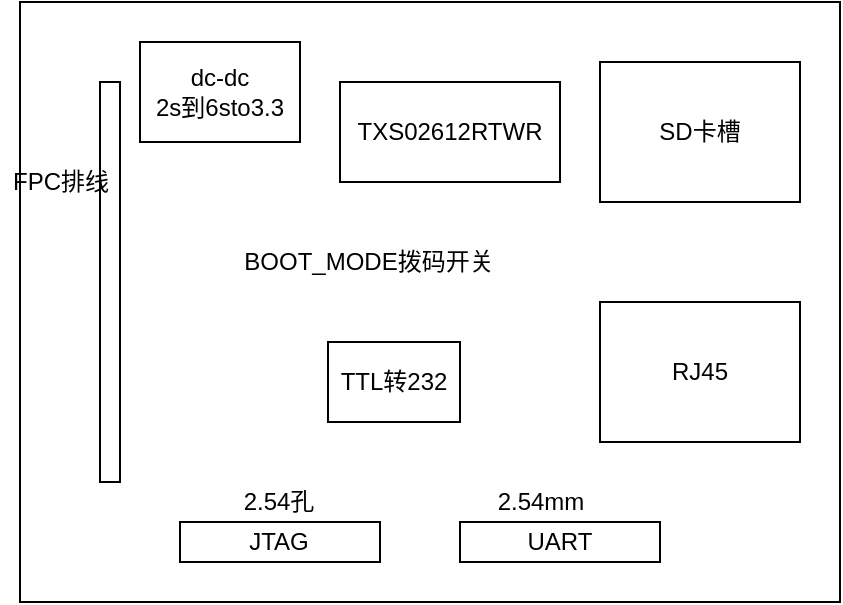 <mxfile version="13.1.3" type="github">
  <diagram id="eTTmSPCWN2Knlqyn0jJ-" name="Page-1">
    <mxGraphModel dx="1408" dy="748" grid="1" gridSize="10" guides="1" tooltips="1" connect="1" arrows="1" fold="1" page="1" pageScale="1" pageWidth="827" pageHeight="1169" math="0" shadow="0">
      <root>
        <mxCell id="0" />
        <mxCell id="1" parent="0" />
        <mxCell id="g0VamxYvwE0g6FeIGG6J-1" value="" style="rounded=0;whiteSpace=wrap;html=1;" parent="1" vertex="1">
          <mxGeometry x="260" y="120" width="410" height="300" as="geometry" />
        </mxCell>
        <mxCell id="g0VamxYvwE0g6FeIGG6J-2" value="" style="rounded=0;whiteSpace=wrap;html=1;" parent="1" vertex="1">
          <mxGeometry x="300" y="160" width="10" height="200" as="geometry" />
        </mxCell>
        <mxCell id="g0VamxYvwE0g6FeIGG6J-3" value="FPC排线" style="text;html=1;align=center;verticalAlign=middle;resizable=0;points=[];autosize=1;" parent="1" vertex="1">
          <mxGeometry x="250" y="200" width="60" height="20" as="geometry" />
        </mxCell>
        <mxCell id="g0VamxYvwE0g6FeIGG6J-4" value="SD卡槽" style="rounded=0;whiteSpace=wrap;html=1;" parent="1" vertex="1">
          <mxGeometry x="550" y="150" width="100" height="70" as="geometry" />
        </mxCell>
        <mxCell id="g0VamxYvwE0g6FeIGG6J-6" value="" style="rounded=0;whiteSpace=wrap;html=1;" parent="1" vertex="1">
          <mxGeometry x="340" y="380" width="100" height="20" as="geometry" />
        </mxCell>
        <mxCell id="g0VamxYvwE0g6FeIGG6J-7" value="2.54孔" style="text;html=1;align=center;verticalAlign=middle;resizable=0;points=[];autosize=1;" parent="1" vertex="1">
          <mxGeometry x="364" y="360" width="50" height="20" as="geometry" />
        </mxCell>
        <mxCell id="g0VamxYvwE0g6FeIGG6J-9" value="JTAG" style="text;html=1;align=center;verticalAlign=middle;resizable=0;points=[];autosize=1;" parent="1" vertex="1">
          <mxGeometry x="364" y="380" width="50" height="20" as="geometry" />
        </mxCell>
        <mxCell id="g0VamxYvwE0g6FeIGG6J-14" value="RJ45" style="rounded=0;whiteSpace=wrap;html=1;" parent="1" vertex="1">
          <mxGeometry x="550" y="270" width="100" height="70" as="geometry" />
        </mxCell>
        <mxCell id="eViRAHMKu0cKohPeVKoy-1" value="dc-dc&lt;br&gt;2s到6sto3.3" style="rounded=0;whiteSpace=wrap;html=1;" parent="1" vertex="1">
          <mxGeometry x="320" y="140" width="80" height="50" as="geometry" />
        </mxCell>
        <mxCell id="eViRAHMKu0cKohPeVKoy-3" value="TXS02612RTWR" style="rounded=0;whiteSpace=wrap;html=1;" parent="1" vertex="1">
          <mxGeometry x="420" y="160" width="110" height="50" as="geometry" />
        </mxCell>
        <mxCell id="eViRAHMKu0cKohPeVKoy-5" value="UART" style="rounded=0;whiteSpace=wrap;html=1;" parent="1" vertex="1">
          <mxGeometry x="480" y="380" width="100" height="20" as="geometry" />
        </mxCell>
        <mxCell id="eViRAHMKu0cKohPeVKoy-6" value="2.54mm" style="text;html=1;align=center;verticalAlign=middle;resizable=0;points=[];autosize=1;" parent="1" vertex="1">
          <mxGeometry x="490" y="360" width="60" height="20" as="geometry" />
        </mxCell>
        <mxCell id="eViRAHMKu0cKohPeVKoy-7" value="TTL转232" style="rounded=0;whiteSpace=wrap;html=1;" parent="1" vertex="1">
          <mxGeometry x="414" y="290" width="66" height="40" as="geometry" />
        </mxCell>
        <mxCell id="dkUI0PNUavCS7c39lP8Z-1" value="BOOT_MODE拨码开关" style="text;html=1;align=center;verticalAlign=middle;resizable=0;points=[];autosize=1;" vertex="1" parent="1">
          <mxGeometry x="364" y="240" width="140" height="20" as="geometry" />
        </mxCell>
      </root>
    </mxGraphModel>
  </diagram>
</mxfile>
